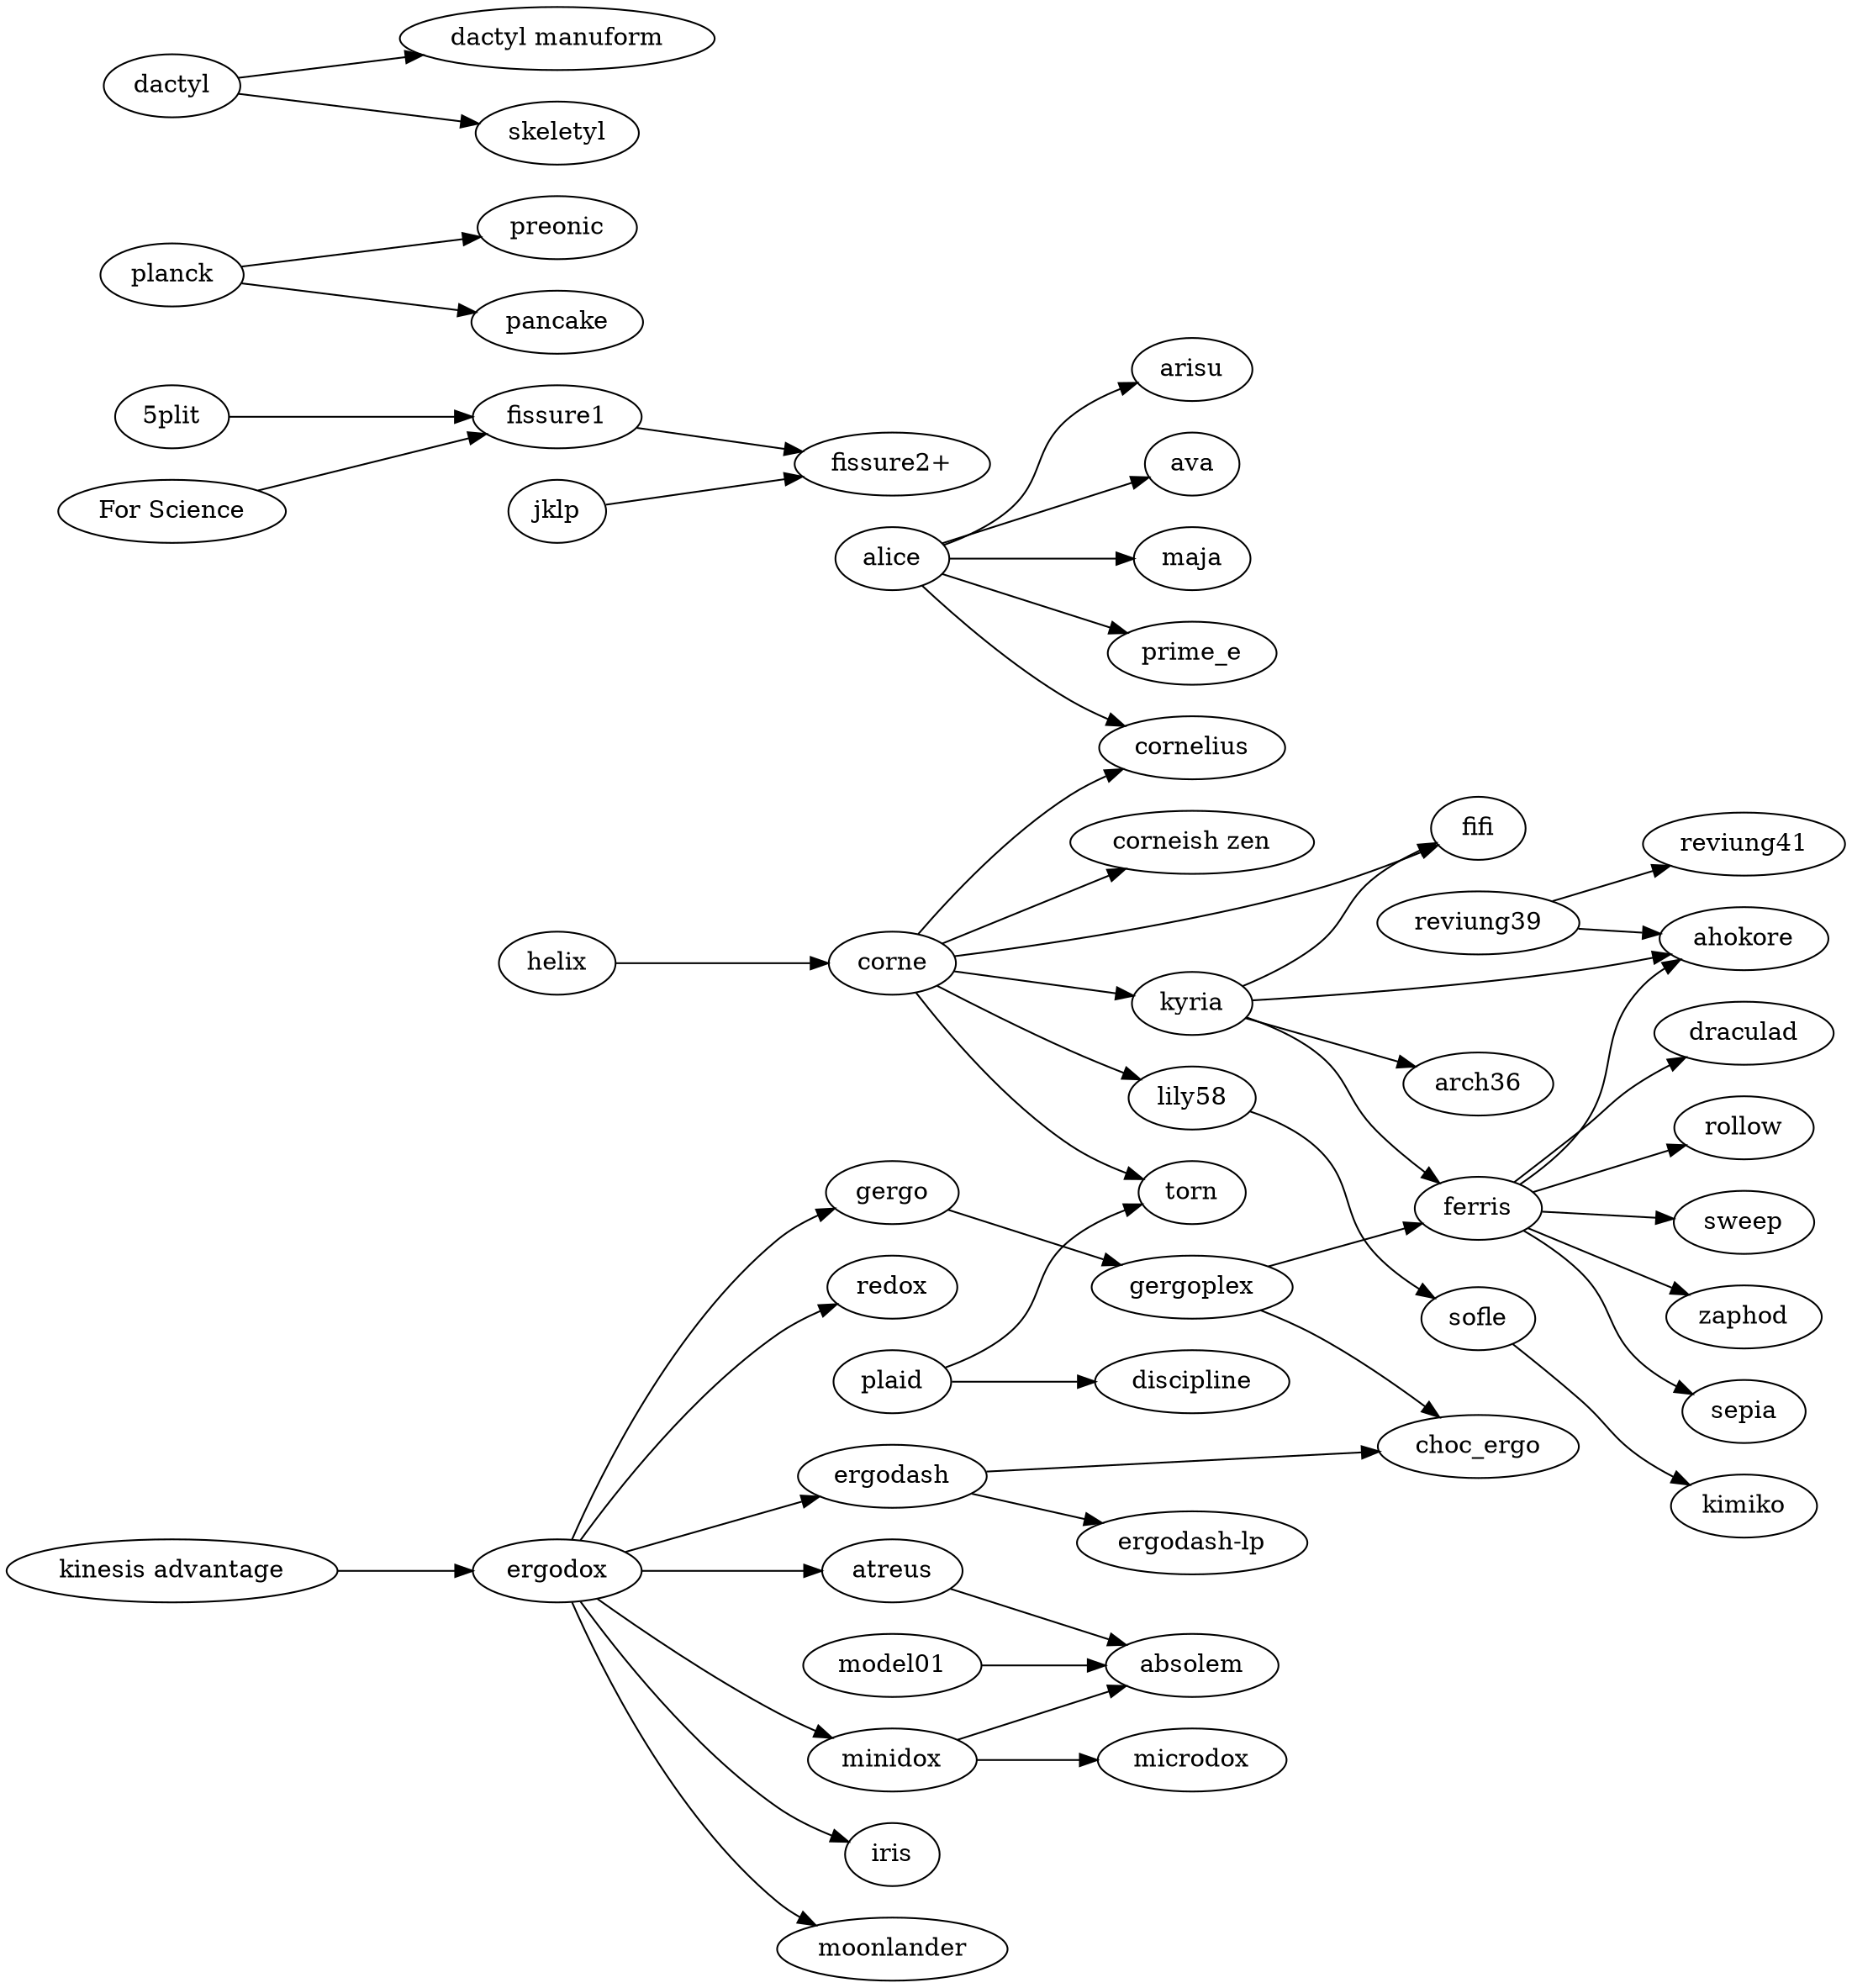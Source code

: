 digraph {
  rankdir=LR;
  
  subgraph splits {
    helix -> corne;

    corne -> {
      "corneish zen";
      cornelius;
      fifi;
      kyria;
      lily58;
      torn;
    };

    lily58 -> sofle;

    kyria -> {
        ahokore;
        arch36;
        ferris;
        fifi;
    };

    "kinesis advantage" -> ergodox;

    ergodox -> {
      atreus;
      ergodash;
      gergo;
      iris;
      minidox;
      moonlander;
      redox;
    };

    ergodash -> {
      "ergodash-lp";
      choc_ergo;
    };

    gergo -> gergoplex;
    gergoplex -> {
      ferris;
      choc_ergo;
    };

    ferris -> {
      ahokore;
      sepia;
      draculad;
      rollow;
      sweep;
      zaphod;
    };

    minidox -> {
      absolem;
      microdox;
    };

    model01 -> {
      absolem;
    };

    sofle -> kimiko;

    "5plit" -> "fissure1";
    "For Science" -> "fissure1";
    fissure1 -> "fissure2+";
    jklp -> "fissure2+";
  }

  subgraph unibody {
    atreus -> {
      absolem;
    };
    reviung39 -> {
      ahokore;
      reviung41;
    };
  };

  subgraph ortholinear {
    plaid -> {
      discipline;
      torn;
    };
    planck -> {
      preonic;
      pancake;
    };
  }

  subgraph {
    dactyl -> {
      "dactyl manuform";
      skeletyl;
    }
  }

  subgraph alicefamily {
    alice -> {
      arisu;
      ava;
      cornelius;
      maja;
      prime_e;
    }
  }
}
